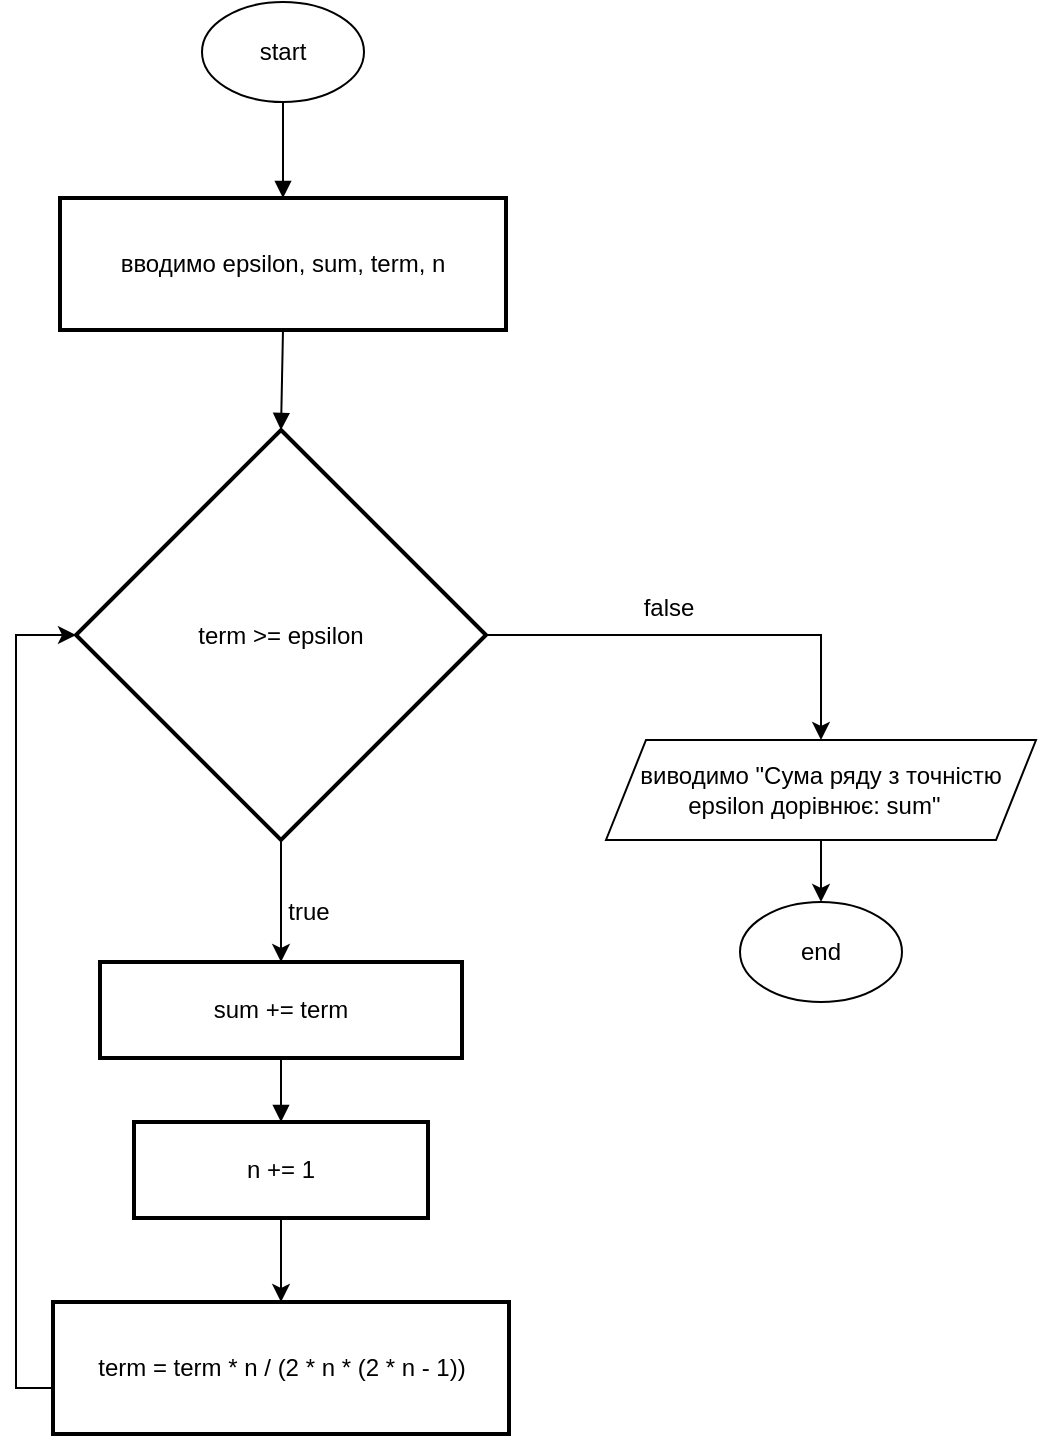 <mxfile version="24.8.6">
  <diagram name="Page-1" id="s26T3-GleJOpABFO2HS5">
    <mxGraphModel dx="1766" dy="813" grid="1" gridSize="10" guides="1" tooltips="1" connect="1" arrows="1" fold="1" page="1" pageScale="1" pageWidth="1169" pageHeight="827" math="0" shadow="0">
      <root>
        <mxCell id="0" />
        <mxCell id="1" parent="0" />
        <mxCell id="LEmUOCXYJuutPIxwK4hU-2" value="вводимо epsilon, sum, term, n" style="whiteSpace=wrap;strokeWidth=2;" vertex="1" parent="1">
          <mxGeometry x="256" y="118" width="223" height="66" as="geometry" />
        </mxCell>
        <mxCell id="LEmUOCXYJuutPIxwK4hU-18" value="" style="edgeStyle=orthogonalEdgeStyle;rounded=0;orthogonalLoop=1;jettySize=auto;html=1;" edge="1" parent="1" source="LEmUOCXYJuutPIxwK4hU-3" target="LEmUOCXYJuutPIxwK4hU-4">
          <mxGeometry relative="1" as="geometry" />
        </mxCell>
        <mxCell id="LEmUOCXYJuutPIxwK4hU-22" style="edgeStyle=orthogonalEdgeStyle;rounded=0;orthogonalLoop=1;jettySize=auto;html=1;entryX=0.5;entryY=0;entryDx=0;entryDy=0;" edge="1" parent="1" source="LEmUOCXYJuutPIxwK4hU-3" target="LEmUOCXYJuutPIxwK4hU-24">
          <mxGeometry relative="1" as="geometry">
            <mxPoint x="636.5" y="381" as="targetPoint" />
          </mxGeometry>
        </mxCell>
        <mxCell id="LEmUOCXYJuutPIxwK4hU-3" value="term &gt;= epsilon" style="rhombus;strokeWidth=2;whiteSpace=wrap;" vertex="1" parent="1">
          <mxGeometry x="264" y="234" width="205" height="205" as="geometry" />
        </mxCell>
        <mxCell id="LEmUOCXYJuutPIxwK4hU-4" value="sum += term" style="whiteSpace=wrap;strokeWidth=2;" vertex="1" parent="1">
          <mxGeometry x="276" y="500" width="181" height="48" as="geometry" />
        </mxCell>
        <mxCell id="LEmUOCXYJuutPIxwK4hU-20" value="" style="edgeStyle=orthogonalEdgeStyle;rounded=0;orthogonalLoop=1;jettySize=auto;html=1;" edge="1" parent="1" source="LEmUOCXYJuutPIxwK4hU-5" target="LEmUOCXYJuutPIxwK4hU-6">
          <mxGeometry relative="1" as="geometry" />
        </mxCell>
        <mxCell id="LEmUOCXYJuutPIxwK4hU-5" value=" n += 1" style="whiteSpace=wrap;strokeWidth=2;" vertex="1" parent="1">
          <mxGeometry x="293" y="580" width="147" height="48" as="geometry" />
        </mxCell>
        <mxCell id="LEmUOCXYJuutPIxwK4hU-21" style="edgeStyle=orthogonalEdgeStyle;rounded=0;orthogonalLoop=1;jettySize=auto;html=1;entryX=0;entryY=0.5;entryDx=0;entryDy=0;" edge="1" parent="1" source="LEmUOCXYJuutPIxwK4hU-6" target="LEmUOCXYJuutPIxwK4hU-3">
          <mxGeometry relative="1" as="geometry">
            <Array as="points">
              <mxPoint x="234" y="713" />
              <mxPoint x="234" y="337" />
            </Array>
          </mxGeometry>
        </mxCell>
        <mxCell id="LEmUOCXYJuutPIxwK4hU-6" value="term = term * n / (2 * n * (2 * n - 1))" style="whiteSpace=wrap;strokeWidth=2;" vertex="1" parent="1">
          <mxGeometry x="252.5" y="670" width="228" height="66" as="geometry" />
        </mxCell>
        <mxCell id="LEmUOCXYJuutPIxwK4hU-9" value="" style="curved=1;startArrow=none;endArrow=block;exitX=0.5;exitY=1.01;entryX=0.5;entryY=0.01;rounded=0;" edge="1" parent="1" target="LEmUOCXYJuutPIxwK4hU-2">
          <mxGeometry relative="1" as="geometry">
            <Array as="points" />
            <mxPoint x="367.5" y="68" as="sourcePoint" />
          </mxGeometry>
        </mxCell>
        <mxCell id="LEmUOCXYJuutPIxwK4hU-10" value="" style="curved=1;startArrow=none;endArrow=block;exitX=0.5;exitY=1.01;entryX=0.5;entryY=0;rounded=0;" edge="1" parent="1" source="LEmUOCXYJuutPIxwK4hU-2" target="LEmUOCXYJuutPIxwK4hU-3">
          <mxGeometry relative="1" as="geometry">
            <Array as="points" />
          </mxGeometry>
        </mxCell>
        <mxCell id="LEmUOCXYJuutPIxwK4hU-12" value="" style="curved=1;startArrow=none;endArrow=block;exitX=0.5;exitY=1.01;entryX=0.5;entryY=0.01;rounded=0;" edge="1" parent="1" source="LEmUOCXYJuutPIxwK4hU-4" target="LEmUOCXYJuutPIxwK4hU-5">
          <mxGeometry relative="1" as="geometry">
            <Array as="points" />
          </mxGeometry>
        </mxCell>
        <mxCell id="LEmUOCXYJuutPIxwK4hU-17" value="start" style="ellipse;whiteSpace=wrap;html=1;" vertex="1" parent="1">
          <mxGeometry x="327" y="20" width="81" height="50" as="geometry" />
        </mxCell>
        <mxCell id="LEmUOCXYJuutPIxwK4hU-19" value="true" style="text;html=1;align=center;verticalAlign=middle;resizable=0;points=[];autosize=1;strokeColor=none;fillColor=none;" vertex="1" parent="1">
          <mxGeometry x="360" y="460" width="40" height="30" as="geometry" />
        </mxCell>
        <mxCell id="LEmUOCXYJuutPIxwK4hU-23" value="false" style="text;html=1;align=center;verticalAlign=middle;resizable=0;points=[];autosize=1;strokeColor=none;fillColor=none;" vertex="1" parent="1">
          <mxGeometry x="535" y="308" width="50" height="30" as="geometry" />
        </mxCell>
        <mxCell id="LEmUOCXYJuutPIxwK4hU-26" value="" style="edgeStyle=orthogonalEdgeStyle;rounded=0;orthogonalLoop=1;jettySize=auto;html=1;" edge="1" parent="1" source="LEmUOCXYJuutPIxwK4hU-24" target="LEmUOCXYJuutPIxwK4hU-25">
          <mxGeometry relative="1" as="geometry" />
        </mxCell>
        <mxCell id="LEmUOCXYJuutPIxwK4hU-24" value="виводимо &quot;Сума ряду з точністю epsilon дорівнює: sum&quot;&amp;nbsp;&amp;nbsp;" style="shape=parallelogram;perimeter=parallelogramPerimeter;whiteSpace=wrap;html=1;fixedSize=1;" vertex="1" parent="1">
          <mxGeometry x="529" y="389" width="215" height="50" as="geometry" />
        </mxCell>
        <mxCell id="LEmUOCXYJuutPIxwK4hU-25" value="end" style="ellipse;whiteSpace=wrap;html=1;" vertex="1" parent="1">
          <mxGeometry x="596" y="470" width="81" height="50" as="geometry" />
        </mxCell>
      </root>
    </mxGraphModel>
  </diagram>
</mxfile>
